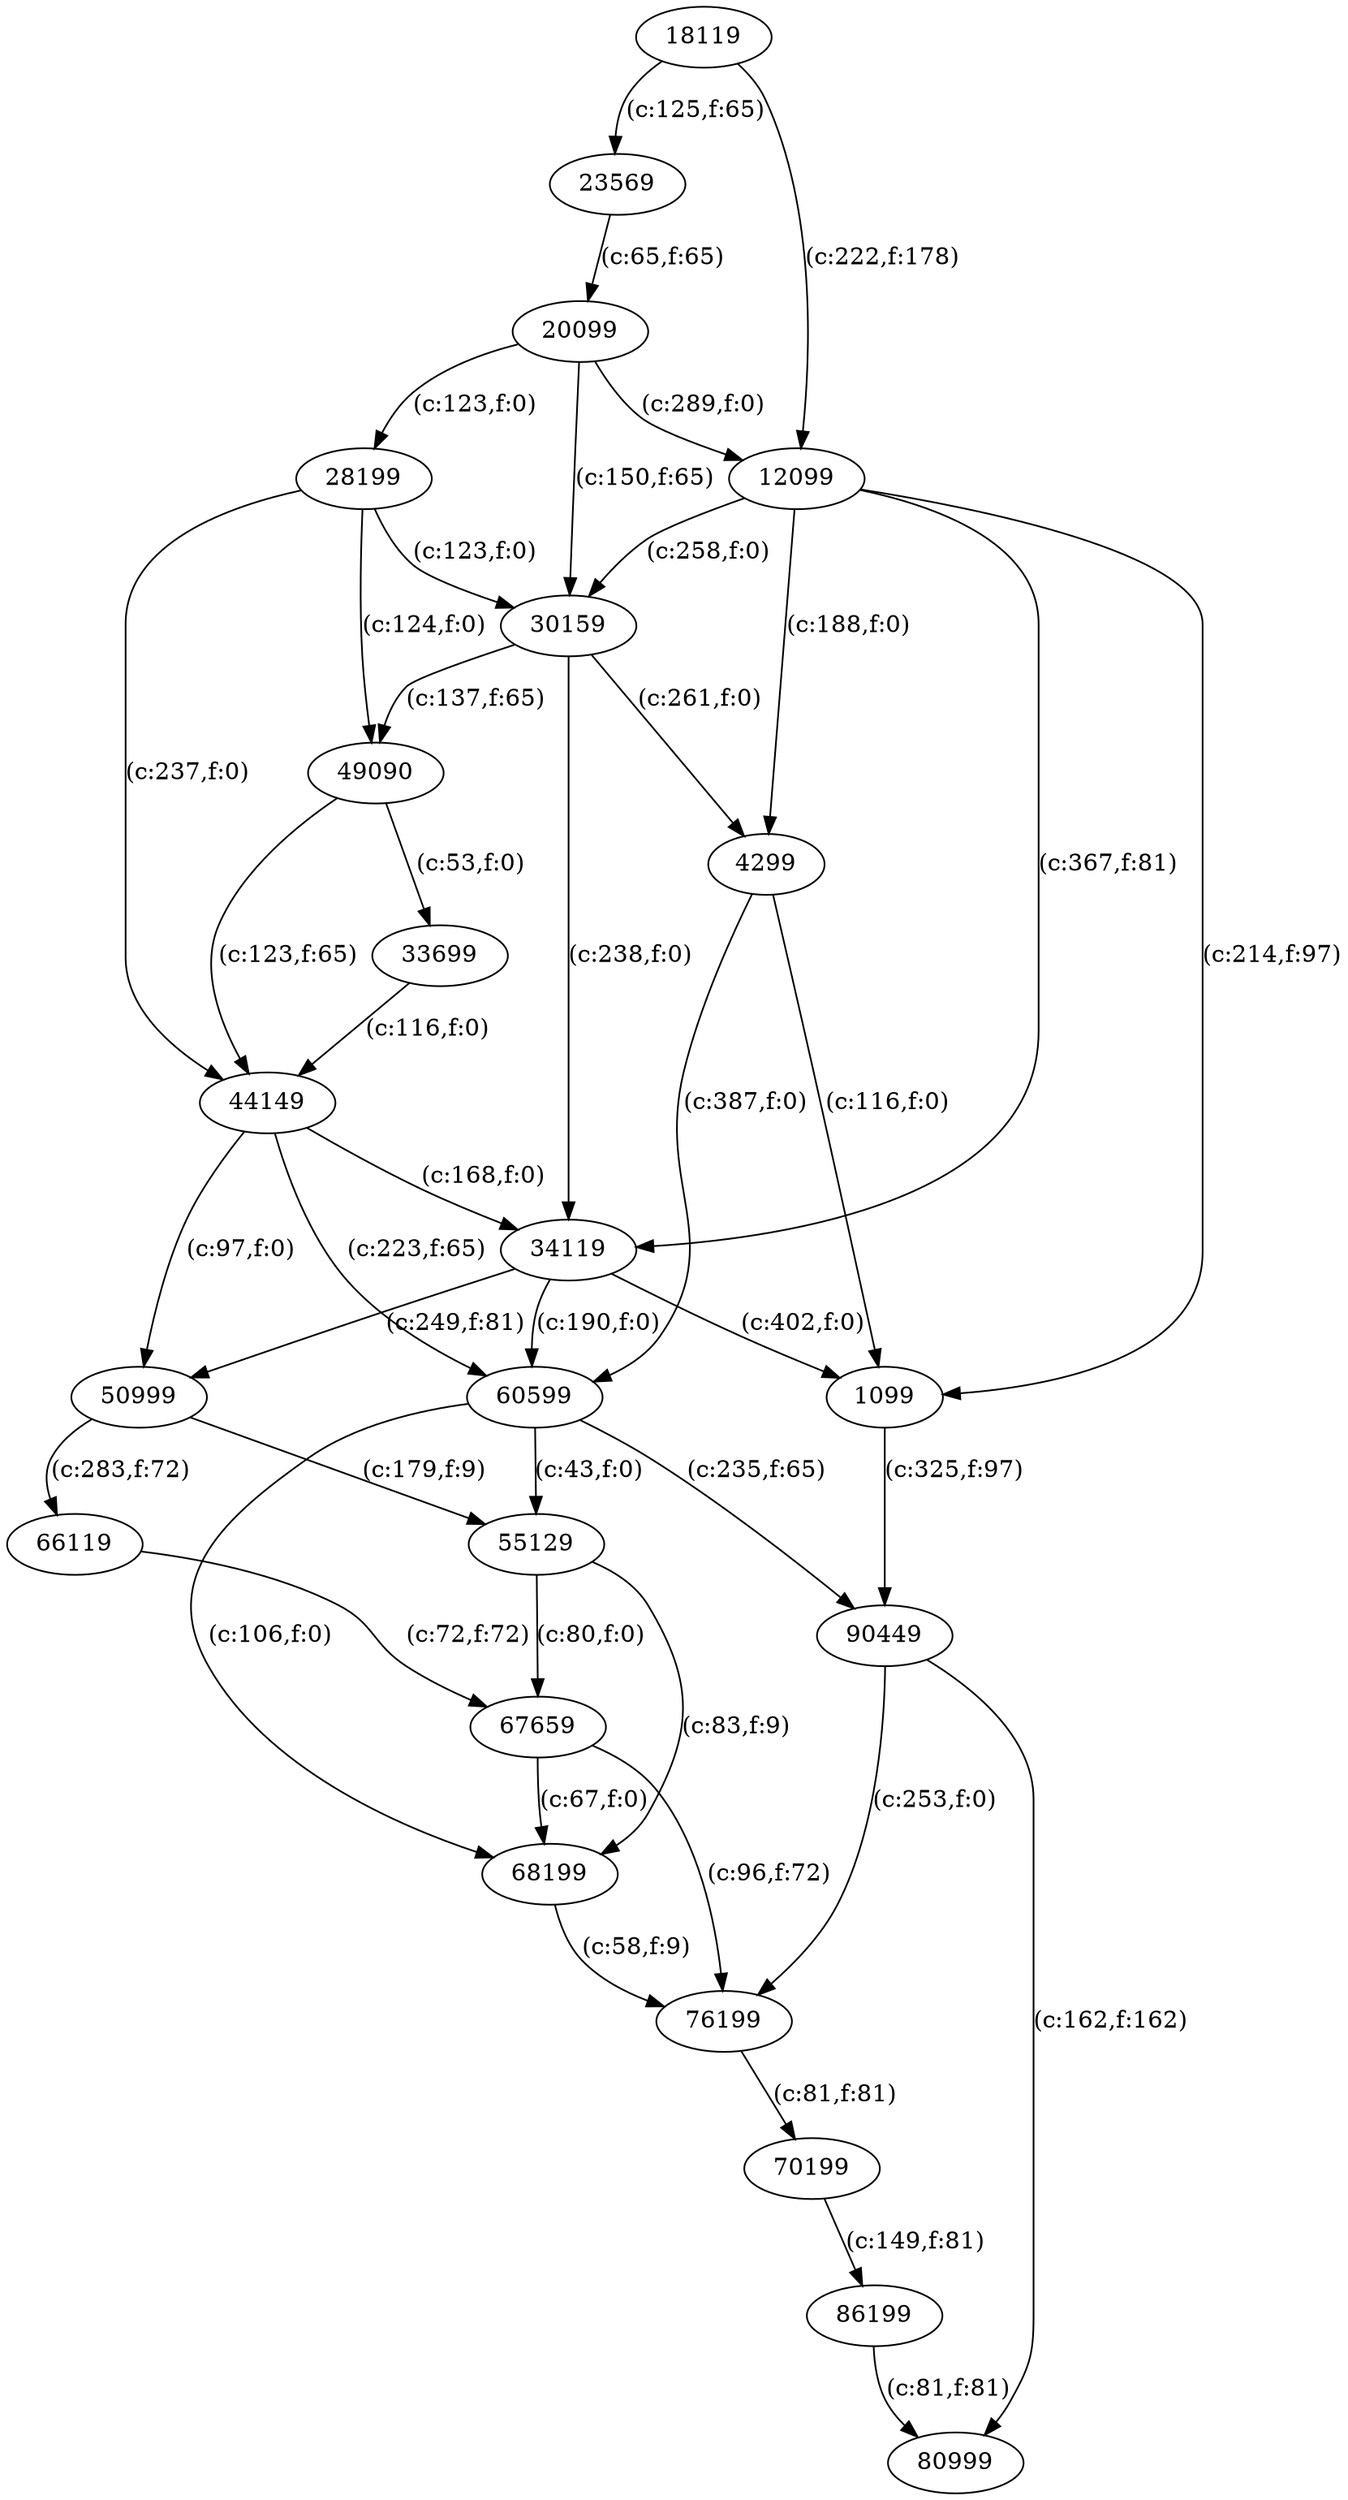 digraph gerichtet
{
1099 -> 90449 [label = "(c:325,f:97)"];
4299 -> 1099 [label = "(c:116,f:0)"];
4299 -> 60599 [label = "(c:387,f:0)"];
12099 -> 1099 [label = "(c:214,f:97)"];
12099 -> 4299 [label = "(c:188,f:0)"];
12099 -> 30159 [label = "(c:258,f:0)"];
12099 -> 34119 [label = "(c:367,f:81)"];
18119 -> 12099 [label = "(c:222,f:178)"];
18119 -> 23569 [label = "(c:125,f:65)"];
20099 -> 12099 [label = "(c:289,f:0)"];
20099 -> 28199 [label = "(c:123,f:0)"];
20099 -> 30159 [label = "(c:150,f:65)"];
23569 -> 20099 [label = "(c:65,f:65)"];
28199 -> 30159 [label = "(c:123,f:0)"];
28199 -> 44149 [label = "(c:237,f:0)"];
28199 -> 49090 [label = "(c:124,f:0)"];
30159 -> 4299 [label = "(c:261,f:0)"];
30159 -> 34119 [label = "(c:238,f:0)"];
30159 -> 49090 [label = "(c:137,f:65)"];
33699 -> 44149 [label = "(c:116,f:0)"];
34119 -> 1099 [label = "(c:402,f:0)"];
34119 -> 50999 [label = "(c:249,f:81)"];
34119 -> 60599 [label = "(c:190,f:0)"];
44149 -> 34119 [label = "(c:168,f:0)"];
44149 -> 50999 [label = "(c:97,f:0)"];
44149 -> 60599 [label = "(c:223,f:65)"];
49090 -> 33699 [label = "(c:53,f:0)"];
49090 -> 44149 [label = "(c:123,f:65)"];
50999 -> 55129 [label = "(c:179,f:9)"];
50999 -> 66119 [label = "(c:283,f:72)"];
55129 -> 67659 [label = "(c:80,f:0)"];
55129 -> 68199 [label = "(c:83,f:9)"];
60599 -> 55129 [label = "(c:43,f:0)"];
60599 -> 68199 [label = "(c:106,f:0)"];
60599 -> 90449 [label = "(c:235,f:65)"];
66119 -> 67659 [label = "(c:72,f:72)"];
67659 -> 68199 [label = "(c:67,f:0)"];
67659 -> 76199 [label = "(c:96,f:72)"];
68199 -> 76199 [label = "(c:58,f:9)"];
70199 -> 86199 [label = "(c:149,f:81)"];
76199 -> 70199 [label = "(c:81,f:81)"];
86199 -> 80999 [label = "(c:81,f:81)"];
90449 -> 76199 [label = "(c:253,f:0)"];
90449 -> 80999 [label = "(c:162,f:162)"];
}
